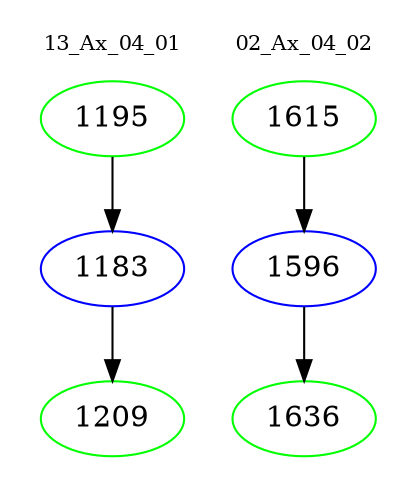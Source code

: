 digraph{
subgraph cluster_0 {
color = white
label = "13_Ax_04_01";
fontsize=10;
T0_1195 [label="1195", color="green"]
T0_1195 -> T0_1183 [color="black"]
T0_1183 [label="1183", color="blue"]
T0_1183 -> T0_1209 [color="black"]
T0_1209 [label="1209", color="green"]
}
subgraph cluster_1 {
color = white
label = "02_Ax_04_02";
fontsize=10;
T1_1615 [label="1615", color="green"]
T1_1615 -> T1_1596 [color="black"]
T1_1596 [label="1596", color="blue"]
T1_1596 -> T1_1636 [color="black"]
T1_1636 [label="1636", color="green"]
}
}
